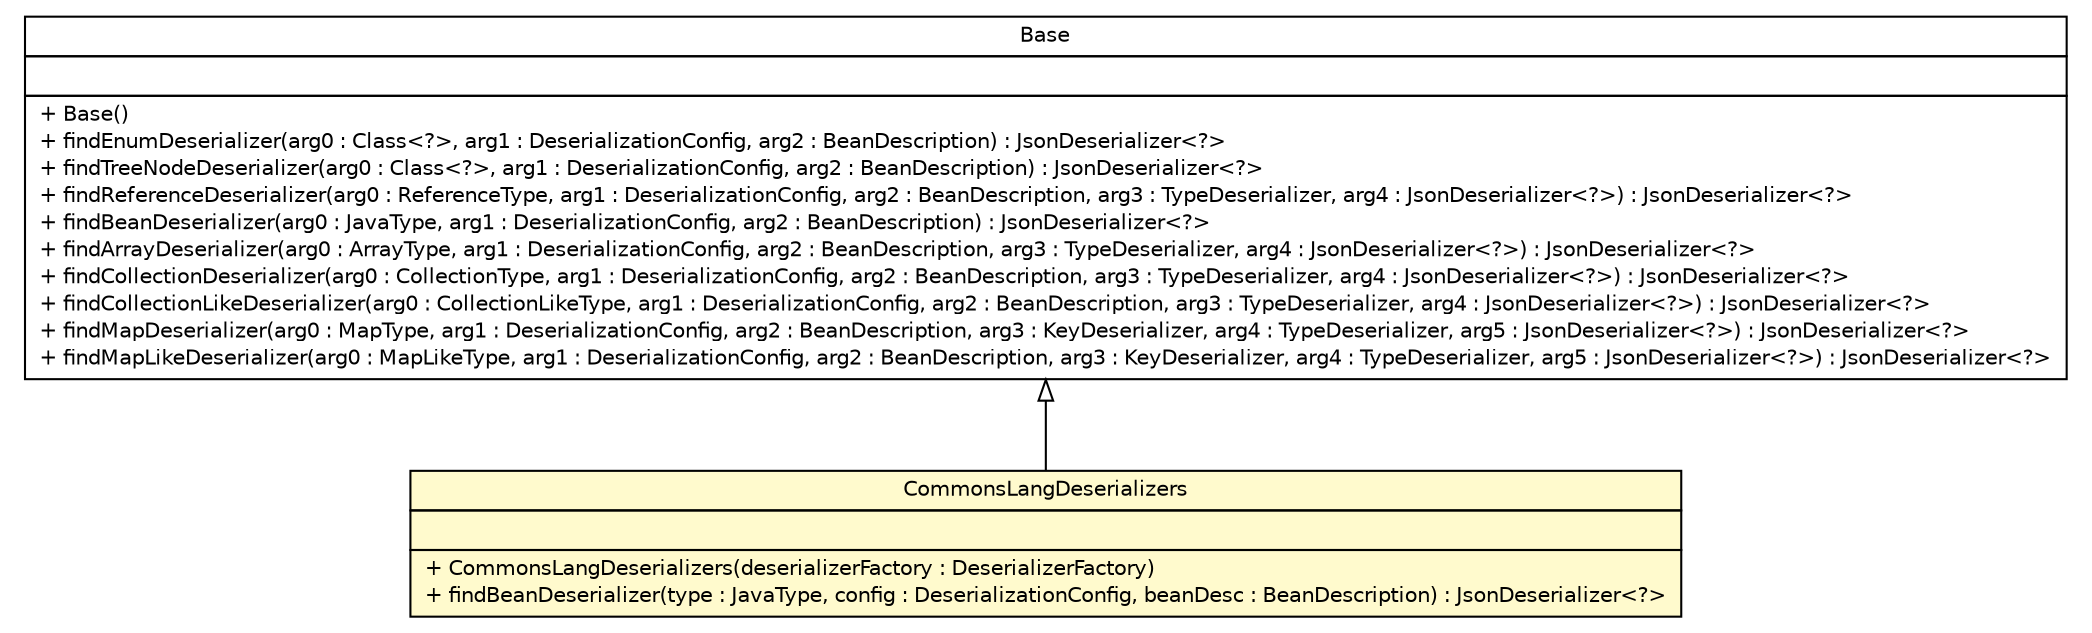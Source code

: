 #!/usr/local/bin/dot
#
# Class diagram 
# Generated by UMLGraph version R5_6-24-gf6e263 (http://www.umlgraph.org/)
#

digraph G {
	edge [fontname="Helvetica",fontsize=10,labelfontname="Helvetica",labelfontsize=10];
	node [fontname="Helvetica",fontsize=10,shape=plaintext];
	nodesep=0.25;
	ranksep=0.5;
	// top.infra.jackson2.CommonsLangDeserializers
	c444 [label=<<table title="top.infra.jackson2.CommonsLangDeserializers" border="0" cellborder="1" cellspacing="0" cellpadding="2" port="p" bgcolor="lemonChiffon" href="./CommonsLangDeserializers.html">
		<tr><td><table border="0" cellspacing="0" cellpadding="1">
<tr><td align="center" balign="center"> CommonsLangDeserializers </td></tr>
		</table></td></tr>
		<tr><td><table border="0" cellspacing="0" cellpadding="1">
<tr><td align="left" balign="left">  </td></tr>
		</table></td></tr>
		<tr><td><table border="0" cellspacing="0" cellpadding="1">
<tr><td align="left" balign="left"> + CommonsLangDeserializers(deserializerFactory : DeserializerFactory) </td></tr>
<tr><td align="left" balign="left"> + findBeanDeserializer(type : JavaType, config : DeserializationConfig, beanDesc : BeanDescription) : JsonDeserializer&lt;?&gt; </td></tr>
		</table></td></tr>
		</table>>, URL="./CommonsLangDeserializers.html", fontname="Helvetica", fontcolor="black", fontsize=10.0];
	//top.infra.jackson2.CommonsLangDeserializers extends com.fasterxml.jackson.databind.deser.Deserializers.Base
	c478:p -> c444:p [dir=back,arrowtail=empty];
	// com.fasterxml.jackson.databind.deser.Deserializers.Base
	c478 [label=<<table title="com.fasterxml.jackson.databind.deser.Deserializers.Base" border="0" cellborder="1" cellspacing="0" cellpadding="2" port="p" href="http://java.sun.com/j2se/1.4.2/docs/api/com/fasterxml/jackson/databind/deser/Deserializers/Base.html">
		<tr><td><table border="0" cellspacing="0" cellpadding="1">
<tr><td align="center" balign="center"> Base </td></tr>
		</table></td></tr>
		<tr><td><table border="0" cellspacing="0" cellpadding="1">
<tr><td align="left" balign="left">  </td></tr>
		</table></td></tr>
		<tr><td><table border="0" cellspacing="0" cellpadding="1">
<tr><td align="left" balign="left"> + Base() </td></tr>
<tr><td align="left" balign="left"> + findEnumDeserializer(arg0 : Class&lt;?&gt;, arg1 : DeserializationConfig, arg2 : BeanDescription) : JsonDeserializer&lt;?&gt; </td></tr>
<tr><td align="left" balign="left"> + findTreeNodeDeserializer(arg0 : Class&lt;?&gt;, arg1 : DeserializationConfig, arg2 : BeanDescription) : JsonDeserializer&lt;?&gt; </td></tr>
<tr><td align="left" balign="left"> + findReferenceDeserializer(arg0 : ReferenceType, arg1 : DeserializationConfig, arg2 : BeanDescription, arg3 : TypeDeserializer, arg4 : JsonDeserializer&lt;?&gt;) : JsonDeserializer&lt;?&gt; </td></tr>
<tr><td align="left" balign="left"> + findBeanDeserializer(arg0 : JavaType, arg1 : DeserializationConfig, arg2 : BeanDescription) : JsonDeserializer&lt;?&gt; </td></tr>
<tr><td align="left" balign="left"> + findArrayDeserializer(arg0 : ArrayType, arg1 : DeserializationConfig, arg2 : BeanDescription, arg3 : TypeDeserializer, arg4 : JsonDeserializer&lt;?&gt;) : JsonDeserializer&lt;?&gt; </td></tr>
<tr><td align="left" balign="left"> + findCollectionDeserializer(arg0 : CollectionType, arg1 : DeserializationConfig, arg2 : BeanDescription, arg3 : TypeDeserializer, arg4 : JsonDeserializer&lt;?&gt;) : JsonDeserializer&lt;?&gt; </td></tr>
<tr><td align="left" balign="left"> + findCollectionLikeDeserializer(arg0 : CollectionLikeType, arg1 : DeserializationConfig, arg2 : BeanDescription, arg3 : TypeDeserializer, arg4 : JsonDeserializer&lt;?&gt;) : JsonDeserializer&lt;?&gt; </td></tr>
<tr><td align="left" balign="left"> + findMapDeserializer(arg0 : MapType, arg1 : DeserializationConfig, arg2 : BeanDescription, arg3 : KeyDeserializer, arg4 : TypeDeserializer, arg5 : JsonDeserializer&lt;?&gt;) : JsonDeserializer&lt;?&gt; </td></tr>
<tr><td align="left" balign="left"> + findMapLikeDeserializer(arg0 : MapLikeType, arg1 : DeserializationConfig, arg2 : BeanDescription, arg3 : KeyDeserializer, arg4 : TypeDeserializer, arg5 : JsonDeserializer&lt;?&gt;) : JsonDeserializer&lt;?&gt; </td></tr>
		</table></td></tr>
		</table>>, URL="http://java.sun.com/j2se/1.4.2/docs/api/com/fasterxml/jackson/databind/deser/Deserializers/Base.html", fontname="Helvetica", fontcolor="black", fontsize=10.0];
}

